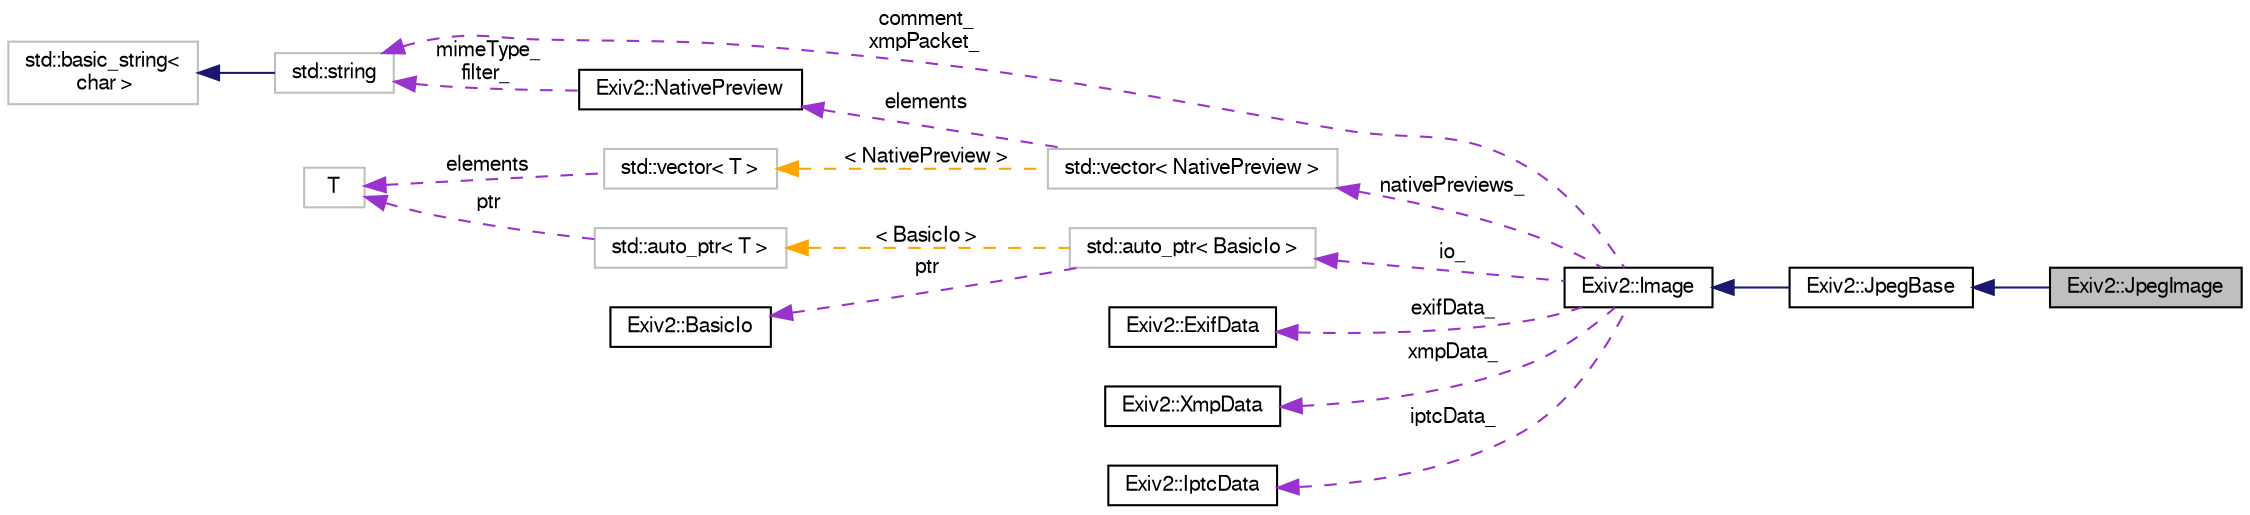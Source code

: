 digraph "Exiv2::JpegImage"
{
  edge [fontname="FreeSans",fontsize="10",labelfontname="FreeSans",labelfontsize="10"];
  node [fontname="FreeSans",fontsize="10",shape=record];
  rankdir="LR";
  Node1 [label="Exiv2::JpegImage",height=0.2,width=0.4,color="black", fillcolor="grey75", style="filled" fontcolor="black"];
  Node2 -> Node1 [dir="back",color="midnightblue",fontsize="10",style="solid",fontname="FreeSans"];
  Node2 [label="Exiv2::JpegBase",height=0.2,width=0.4,color="black", fillcolor="white", style="filled",URL="$classExiv2_1_1JpegBase.html",tooltip="Abstract helper base class to access JPEG images. "];
  Node3 -> Node2 [dir="back",color="midnightblue",fontsize="10",style="solid",fontname="FreeSans"];
  Node3 [label="Exiv2::Image",height=0.2,width=0.4,color="black", fillcolor="white", style="filled",URL="$classExiv2_1_1Image.html",tooltip="Abstract base class defining the interface for an image. This is the top-level interface to the Exiv2..."];
  Node4 -> Node3 [dir="back",color="darkorchid3",fontsize="10",style="dashed",label=" nativePreviews_" ,fontname="FreeSans"];
  Node4 [label="std::vector\< NativePreview \>",height=0.2,width=0.4,color="grey75", fillcolor="white", style="filled"];
  Node5 -> Node4 [dir="back",color="darkorchid3",fontsize="10",style="dashed",label=" elements" ,fontname="FreeSans"];
  Node5 [label="Exiv2::NativePreview",height=0.2,width=0.4,color="black", fillcolor="white", style="filled",URL="$structExiv2_1_1NativePreview.html",tooltip="Native preview information. This is meant to be used only by the PreviewManager. "];
  Node6 -> Node5 [dir="back",color="darkorchid3",fontsize="10",style="dashed",label=" mimeType_\nfilter_" ,fontname="FreeSans"];
  Node6 [label="std::string",height=0.2,width=0.4,color="grey75", fillcolor="white", style="filled",tooltip="STL class. "];
  Node7 -> Node6 [dir="back",color="midnightblue",fontsize="10",style="solid",fontname="FreeSans"];
  Node7 [label="std::basic_string\<\l char \>",height=0.2,width=0.4,color="grey75", fillcolor="white", style="filled",tooltip="STL class. "];
  Node8 -> Node4 [dir="back",color="orange",fontsize="10",style="dashed",label=" \< NativePreview \>" ,fontname="FreeSans"];
  Node8 [label="std::vector\< T \>",height=0.2,width=0.4,color="grey75", fillcolor="white", style="filled",tooltip="STL class. "];
  Node9 -> Node8 [dir="back",color="darkorchid3",fontsize="10",style="dashed",label=" elements" ,fontname="FreeSans"];
  Node9 [label="T",height=0.2,width=0.4,color="grey75", fillcolor="white", style="filled"];
  Node10 -> Node3 [dir="back",color="darkorchid3",fontsize="10",style="dashed",label=" exifData_" ,fontname="FreeSans"];
  Node10 [label="Exiv2::ExifData",height=0.2,width=0.4,color="black", fillcolor="white", style="filled",URL="$classExiv2_1_1ExifData.html",tooltip="A container for Exif data. This is a top-level class of the Exiv2 library. The container holds Exifda..."];
  Node11 -> Node3 [dir="back",color="darkorchid3",fontsize="10",style="dashed",label=" xmpData_" ,fontname="FreeSans"];
  Node11 [label="Exiv2::XmpData",height=0.2,width=0.4,color="black", fillcolor="white", style="filled",URL="$classExiv2_1_1XmpData.html",tooltip="A container for XMP data. This is a top-level class of the Exiv2 library. "];
  Node6 -> Node3 [dir="back",color="darkorchid3",fontsize="10",style="dashed",label=" comment_\nxmpPacket_" ,fontname="FreeSans"];
  Node12 -> Node3 [dir="back",color="darkorchid3",fontsize="10",style="dashed",label=" iptcData_" ,fontname="FreeSans"];
  Node12 [label="Exiv2::IptcData",height=0.2,width=0.4,color="black", fillcolor="white", style="filled",URL="$classExiv2_1_1IptcData.html",tooltip="A container for IPTC data. This is a top-level class of the Exiv2 library. "];
  Node13 -> Node3 [dir="back",color="darkorchid3",fontsize="10",style="dashed",label=" io_" ,fontname="FreeSans"];
  Node13 [label="std::auto_ptr\< BasicIo \>",height=0.2,width=0.4,color="grey75", fillcolor="white", style="filled"];
  Node14 -> Node13 [dir="back",color="darkorchid3",fontsize="10",style="dashed",label=" ptr" ,fontname="FreeSans"];
  Node14 [label="Exiv2::BasicIo",height=0.2,width=0.4,color="black", fillcolor="white", style="filled",URL="$classExiv2_1_1BasicIo.html",tooltip="An interface for simple binary IO. "];
  Node15 -> Node13 [dir="back",color="orange",fontsize="10",style="dashed",label=" \< BasicIo \>" ,fontname="FreeSans"];
  Node15 [label="std::auto_ptr\< T \>",height=0.2,width=0.4,color="grey75", fillcolor="white", style="filled",tooltip="STL class. "];
  Node9 -> Node15 [dir="back",color="darkorchid3",fontsize="10",style="dashed",label=" ptr" ,fontname="FreeSans"];
}
